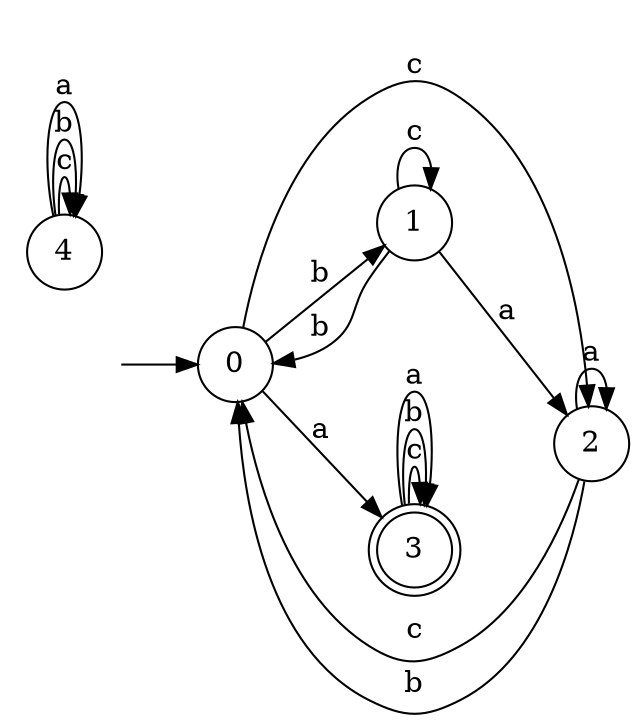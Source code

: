 digraph {
  rankdir=LR;
  0 [label="0", shape = circle];
  0 -> 2 [label="c"];
  0 -> 1 [label="b"];
  0 -> 3 [label="a"];
  1 [label="1", shape = circle];
  1 -> 1 [label="c"];
  1 -> 0 [label="b"];
  1 -> 2 [label="a"];
  2 [label="2", shape = circle];
  2 -> 0 [label="c"];
  2 -> 0 [label="b"];
  2 -> 2 [label="a"];
  3 [label="3", shape = doublecircle];
  3 -> 3 [label="c"];
  3 -> 3 [label="b"];
  3 -> 3 [label="a"];
  4 [label="4", shape = circle];
  4 -> 4 [label="c"];
  4 -> 4 [label="b"];
  4 -> 4 [label="a"];
  5 [label="", shape = plaintext];
  5 -> 0 [label=""];
}
